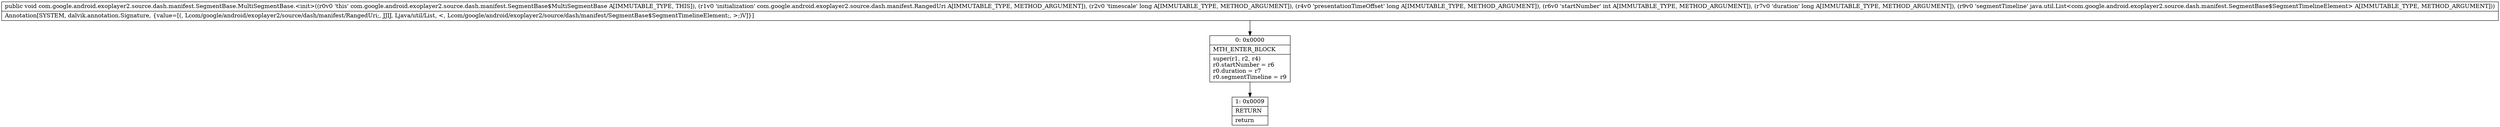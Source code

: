 digraph "CFG forcom.google.android.exoplayer2.source.dash.manifest.SegmentBase.MultiSegmentBase.\<init\>(Lcom\/google\/android\/exoplayer2\/source\/dash\/manifest\/RangedUri;JJIJLjava\/util\/List;)V" {
Node_0 [shape=record,label="{0\:\ 0x0000|MTH_ENTER_BLOCK\l|super(r1, r2, r4)\lr0.startNumber = r6\lr0.duration = r7\lr0.segmentTimeline = r9\l}"];
Node_1 [shape=record,label="{1\:\ 0x0009|RETURN\l|return\l}"];
MethodNode[shape=record,label="{public void com.google.android.exoplayer2.source.dash.manifest.SegmentBase.MultiSegmentBase.\<init\>((r0v0 'this' com.google.android.exoplayer2.source.dash.manifest.SegmentBase$MultiSegmentBase A[IMMUTABLE_TYPE, THIS]), (r1v0 'initialization' com.google.android.exoplayer2.source.dash.manifest.RangedUri A[IMMUTABLE_TYPE, METHOD_ARGUMENT]), (r2v0 'timescale' long A[IMMUTABLE_TYPE, METHOD_ARGUMENT]), (r4v0 'presentationTimeOffset' long A[IMMUTABLE_TYPE, METHOD_ARGUMENT]), (r6v0 'startNumber' int A[IMMUTABLE_TYPE, METHOD_ARGUMENT]), (r7v0 'duration' long A[IMMUTABLE_TYPE, METHOD_ARGUMENT]), (r9v0 'segmentTimeline' java.util.List\<com.google.android.exoplayer2.source.dash.manifest.SegmentBase$SegmentTimelineElement\> A[IMMUTABLE_TYPE, METHOD_ARGUMENT]))  | Annotation[SYSTEM, dalvik.annotation.Signature, \{value=[(, Lcom\/google\/android\/exoplayer2\/source\/dash\/manifest\/RangedUri;, JJIJ, Ljava\/util\/List, \<, Lcom\/google\/android\/exoplayer2\/source\/dash\/manifest\/SegmentBase$SegmentTimelineElement;, \>;)V]\}]\l}"];
MethodNode -> Node_0;
Node_0 -> Node_1;
}


